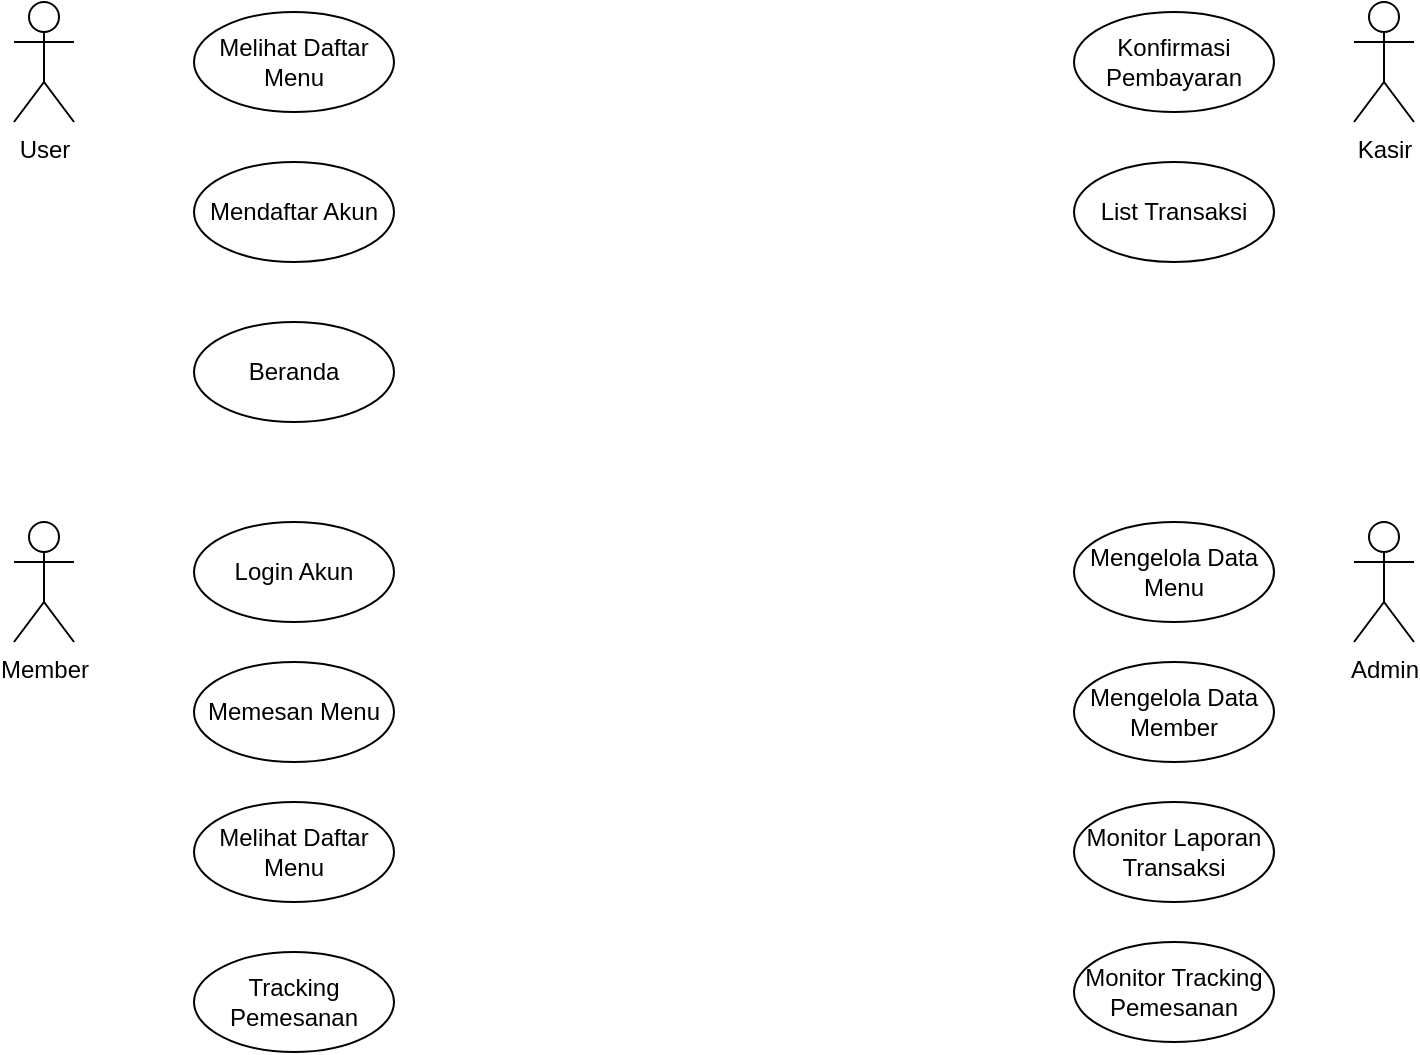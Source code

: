 <mxfile version="14.9.5" type="github" pages="2">
  <diagram id="LA_1q_FeN5JSvNbhbNaQ" name="UML">
    <mxGraphModel dx="1038" dy="528" grid="1" gridSize="10" guides="1" tooltips="1" connect="1" arrows="1" fold="1" page="1" pageScale="1" pageWidth="850" pageHeight="1100" math="0" shadow="0">
      <root>
        <mxCell id="pEQn3JYHp4gPDKHJaYoP-0" />
        <mxCell id="pEQn3JYHp4gPDKHJaYoP-1" parent="pEQn3JYHp4gPDKHJaYoP-0" />
        <mxCell id="8rcJnm4jqc8mO6BCxgWC-0" value="User" style="shape=umlActor;verticalLabelPosition=bottom;verticalAlign=top;html=1;" vertex="1" parent="pEQn3JYHp4gPDKHJaYoP-1">
          <mxGeometry x="60" y="50" width="30" height="60" as="geometry" />
        </mxCell>
        <mxCell id="8rcJnm4jqc8mO6BCxgWC-1" value="Member" style="shape=umlActor;verticalLabelPosition=bottom;verticalAlign=top;html=1;" vertex="1" parent="pEQn3JYHp4gPDKHJaYoP-1">
          <mxGeometry x="60" y="310" width="30" height="60" as="geometry" />
        </mxCell>
        <mxCell id="8rcJnm4jqc8mO6BCxgWC-2" value="Kasir" style="shape=umlActor;verticalLabelPosition=bottom;verticalAlign=top;html=1;" vertex="1" parent="pEQn3JYHp4gPDKHJaYoP-1">
          <mxGeometry x="730" y="50" width="30" height="60" as="geometry" />
        </mxCell>
        <mxCell id="8rcJnm4jqc8mO6BCxgWC-5" value="Admin" style="shape=umlActor;verticalLabelPosition=bottom;verticalAlign=top;html=1;" vertex="1" parent="pEQn3JYHp4gPDKHJaYoP-1">
          <mxGeometry x="730" y="310" width="30" height="60" as="geometry" />
        </mxCell>
        <mxCell id="8rcJnm4jqc8mO6BCxgWC-8" value="Melihat Daftar Menu" style="ellipse;whiteSpace=wrap;html=1;" vertex="1" parent="pEQn3JYHp4gPDKHJaYoP-1">
          <mxGeometry x="150" y="55" width="100" height="50" as="geometry" />
        </mxCell>
        <mxCell id="8rcJnm4jqc8mO6BCxgWC-9" value="Beranda" style="ellipse;whiteSpace=wrap;html=1;" vertex="1" parent="pEQn3JYHp4gPDKHJaYoP-1">
          <mxGeometry x="150" y="210" width="100" height="50" as="geometry" />
        </mxCell>
        <mxCell id="8rcJnm4jqc8mO6BCxgWC-10" value="Mendaftar Akun" style="ellipse;whiteSpace=wrap;html=1;" vertex="1" parent="pEQn3JYHp4gPDKHJaYoP-1">
          <mxGeometry x="150" y="130" width="100" height="50" as="geometry" />
        </mxCell>
        <mxCell id="8rcJnm4jqc8mO6BCxgWC-11" value="Login Akun" style="ellipse;whiteSpace=wrap;html=1;" vertex="1" parent="pEQn3JYHp4gPDKHJaYoP-1">
          <mxGeometry x="150" y="310" width="100" height="50" as="geometry" />
        </mxCell>
        <mxCell id="8rcJnm4jqc8mO6BCxgWC-12" value="Memesan Menu" style="ellipse;whiteSpace=wrap;html=1;" vertex="1" parent="pEQn3JYHp4gPDKHJaYoP-1">
          <mxGeometry x="150" y="380" width="100" height="50" as="geometry" />
        </mxCell>
        <mxCell id="8rcJnm4jqc8mO6BCxgWC-13" value="Tracking Pemesanan" style="ellipse;whiteSpace=wrap;html=1;" vertex="1" parent="pEQn3JYHp4gPDKHJaYoP-1">
          <mxGeometry x="150" y="525" width="100" height="50" as="geometry" />
        </mxCell>
        <mxCell id="8rcJnm4jqc8mO6BCxgWC-15" value="Melihat Daftar Menu" style="ellipse;whiteSpace=wrap;html=1;" vertex="1" parent="pEQn3JYHp4gPDKHJaYoP-1">
          <mxGeometry x="150" y="450" width="100" height="50" as="geometry" />
        </mxCell>
        <mxCell id="8rcJnm4jqc8mO6BCxgWC-16" value="Konfirmasi Pembayaran" style="ellipse;whiteSpace=wrap;html=1;" vertex="1" parent="pEQn3JYHp4gPDKHJaYoP-1">
          <mxGeometry x="590" y="55" width="100" height="50" as="geometry" />
        </mxCell>
        <mxCell id="8rcJnm4jqc8mO6BCxgWC-17" value="List Transaksi" style="ellipse;whiteSpace=wrap;html=1;" vertex="1" parent="pEQn3JYHp4gPDKHJaYoP-1">
          <mxGeometry x="590" y="130" width="100" height="50" as="geometry" />
        </mxCell>
        <mxCell id="8rcJnm4jqc8mO6BCxgWC-18" value="Mengelola Data Menu" style="ellipse;whiteSpace=wrap;html=1;" vertex="1" parent="pEQn3JYHp4gPDKHJaYoP-1">
          <mxGeometry x="590" y="310" width="100" height="50" as="geometry" />
        </mxCell>
        <mxCell id="8rcJnm4jqc8mO6BCxgWC-19" value="Mengelola Data Member" style="ellipse;whiteSpace=wrap;html=1;" vertex="1" parent="pEQn3JYHp4gPDKHJaYoP-1">
          <mxGeometry x="590" y="380" width="100" height="50" as="geometry" />
        </mxCell>
        <mxCell id="8rcJnm4jqc8mO6BCxgWC-20" value="Monitor Laporan Transaksi" style="ellipse;whiteSpace=wrap;html=1;" vertex="1" parent="pEQn3JYHp4gPDKHJaYoP-1">
          <mxGeometry x="590" y="450" width="100" height="50" as="geometry" />
        </mxCell>
        <mxCell id="8rcJnm4jqc8mO6BCxgWC-22" value="Monitor Tracking Pemesanan" style="ellipse;whiteSpace=wrap;html=1;" vertex="1" parent="pEQn3JYHp4gPDKHJaYoP-1">
          <mxGeometry x="590" y="520" width="100" height="50" as="geometry" />
        </mxCell>
      </root>
    </mxGraphModel>
  </diagram>
  <diagram id="snM-_qCzK27qmWPHGGew" name="PROSES">
    <mxGraphModel dx="1038" dy="528" grid="1" gridSize="10" guides="1" tooltips="1" connect="1" arrows="1" fold="1" page="1" pageScale="1" pageWidth="850" pageHeight="1100" math="0" shadow="0">
      <root>
        <mxCell id="0" />
        <mxCell id="1" parent="0" />
        <mxCell id="-hK-mYvXqwFmGRsZHm5s-20" value="User" style="swimlane;startSize=23;" vertex="1" parent="1">
          <mxGeometry y="30" width="240" height="360" as="geometry" />
        </mxCell>
        <mxCell id="-hK-mYvXqwFmGRsZHm5s-23" value="" style="ellipse;html=1;shape=startState;fillColor=#000000;strokeColor=#ff0000;" vertex="1" parent="-hK-mYvXqwFmGRsZHm5s-20">
          <mxGeometry x="105" y="40" width="30" height="30" as="geometry" />
        </mxCell>
        <mxCell id="-hK-mYvXqwFmGRsZHm5s-24" value="" style="edgeStyle=orthogonalEdgeStyle;html=1;verticalAlign=bottom;endArrow=open;endSize=8;strokeColor=#ff0000;" edge="1" source="-hK-mYvXqwFmGRsZHm5s-23" parent="-hK-mYvXqwFmGRsZHm5s-20">
          <mxGeometry relative="1" as="geometry">
            <mxPoint x="120" y="130" as="targetPoint" />
          </mxGeometry>
        </mxCell>
        <mxCell id="-hK-mYvXqwFmGRsZHm5s-34" value="Registrasi pelanggan" style="rounded=1;whiteSpace=wrap;html=1;absoluteArcSize=1;arcSize=14;strokeWidth=2;" vertex="1" parent="-hK-mYvXqwFmGRsZHm5s-20">
          <mxGeometry x="48.75" y="140" width="142.5" height="30" as="geometry" />
        </mxCell>
      </root>
    </mxGraphModel>
  </diagram>
</mxfile>
